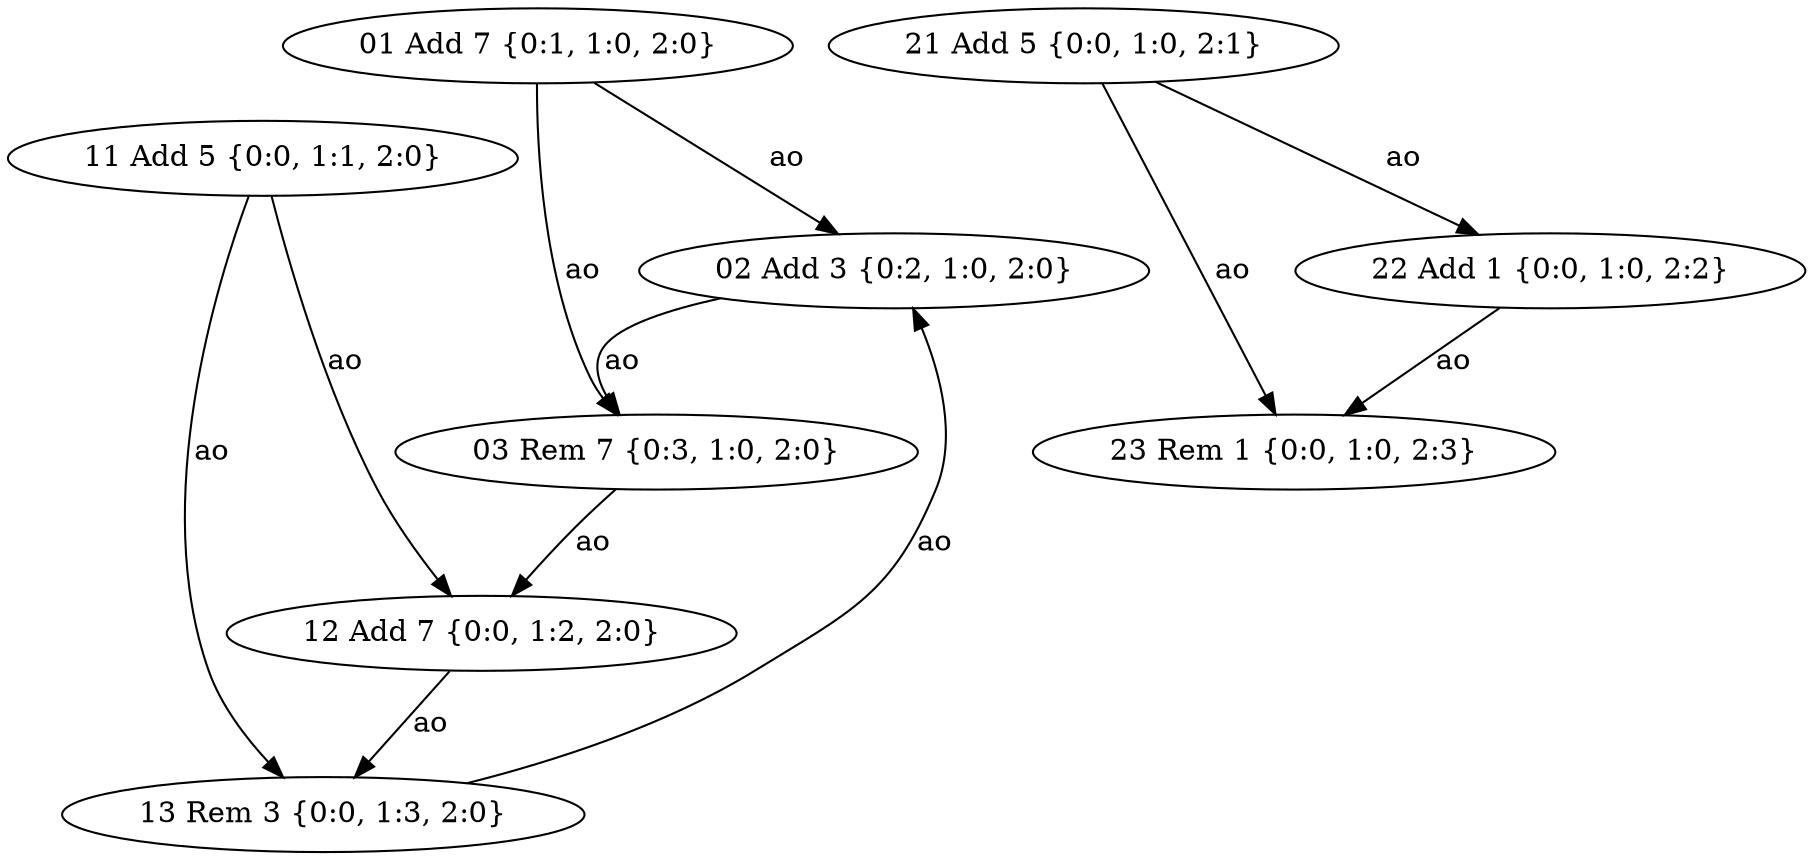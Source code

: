 strict digraph {


	"02" [ label="02 Add 3 {0:2, 1:0, 2:0}",  weight=0 ];

	"02" -> "03" [ id="0203", label="ao",  weight=0 ];

	"11" [ label="11 Add 5 {0:0, 1:1, 2:0}",  weight=0 ];

	"11" -> "12" [ id="1112", label="ao",  weight=0 ];

	"11" -> "13" [ id="1113", label="ao",  weight=0 ];

	"12" [ label="12 Add 7 {0:0, 1:2, 2:0}",  weight=0 ];

	"12" -> "13" [ id="1213", label="ao",  weight=0 ];

	"23" [ label="23 Rem 1 {0:0, 1:0, 2:3}",  weight=0 ];

	"01" [ label="01 Add 7 {0:1, 1:0, 2:0}",  weight=0 ];

	"01" -> "02" [ id="0102", label="ao",  weight=0 ];

	"01" -> "03" [ id="0103", label="ao",  weight=0 ];

	"03" [ label="03 Rem 7 {0:3, 1:0, 2:0}",  weight=0 ];

	"03" -> "12" [ id="0312", label="ao",  weight=0 ];

	"13" [ label="13 Rem 3 {0:0, 1:3, 2:0}",  weight=0 ];

	"13" -> "02" [ id="1302", label="ao",  weight=0 ];

	"21" [ label="21 Add 5 {0:0, 1:0, 2:1}",  weight=0 ];

	"21" -> "22" [ id="2122", label="ao",  weight=0 ];

	"21" -> "23" [ id="2123", label="ao",  weight=0 ];

	"22" [ label="22 Add 1 {0:0, 1:0, 2:2}",  weight=0 ];

	"22" -> "23" [ id="2223", label="ao",  weight=0 ];

}
